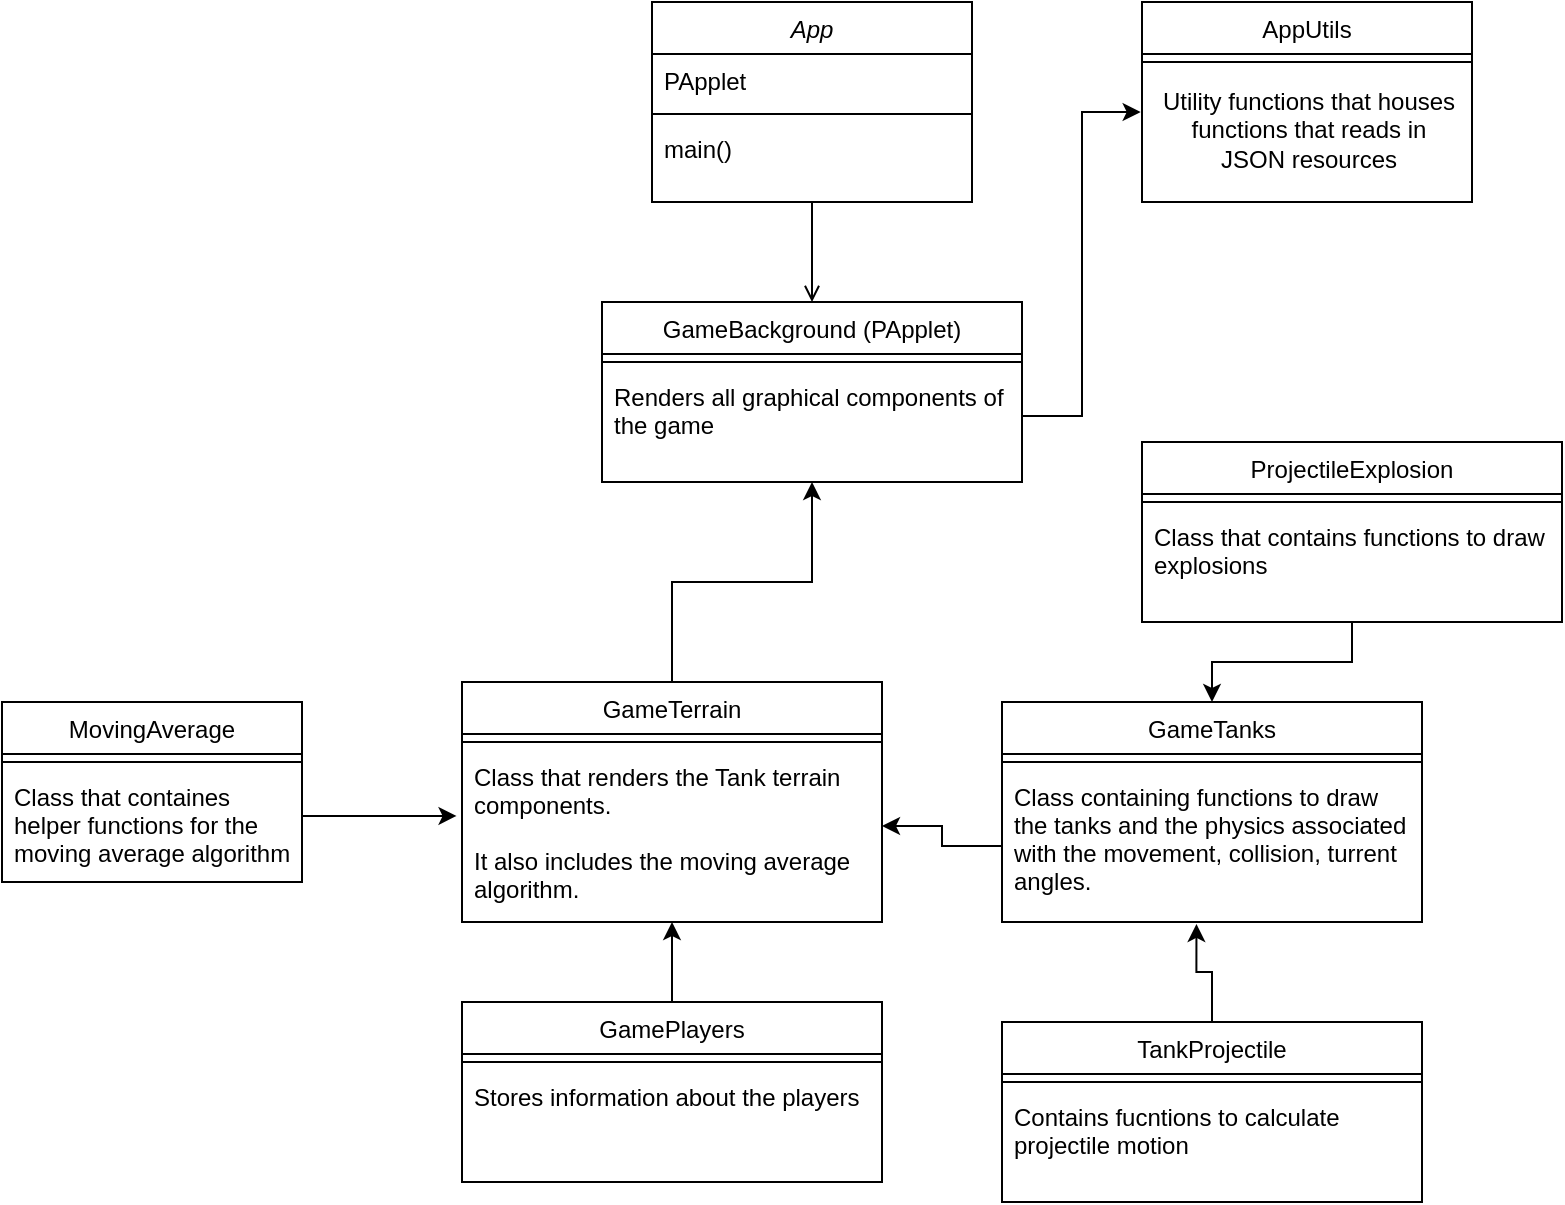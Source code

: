 <mxfile version="24.4.3" type="device">
  <diagram id="C5RBs43oDa-KdzZeNtuy" name="Page-1">
    <mxGraphModel dx="828" dy="523" grid="1" gridSize="10" guides="1" tooltips="1" connect="1" arrows="1" fold="1" page="1" pageScale="1" pageWidth="827" pageHeight="1169" math="0" shadow="0">
      <root>
        <mxCell id="WIyWlLk6GJQsqaUBKTNV-0" />
        <mxCell id="WIyWlLk6GJQsqaUBKTNV-1" parent="WIyWlLk6GJQsqaUBKTNV-0" />
        <mxCell id="zkfFHV4jXpPFQw0GAbJ--0" value="App" style="swimlane;fontStyle=2;align=center;verticalAlign=top;childLayout=stackLayout;horizontal=1;startSize=26;horizontalStack=0;resizeParent=1;resizeLast=0;collapsible=1;marginBottom=0;rounded=0;shadow=0;strokeWidth=1;" parent="WIyWlLk6GJQsqaUBKTNV-1" vertex="1">
          <mxGeometry x="345" y="20" width="160" height="100" as="geometry">
            <mxRectangle x="230" y="140" width="160" height="26" as="alternateBounds" />
          </mxGeometry>
        </mxCell>
        <mxCell id="zkfFHV4jXpPFQw0GAbJ--1" value="PApplet" style="text;align=left;verticalAlign=top;spacingLeft=4;spacingRight=4;overflow=hidden;rotatable=0;points=[[0,0.5],[1,0.5]];portConstraint=eastwest;" parent="zkfFHV4jXpPFQw0GAbJ--0" vertex="1">
          <mxGeometry y="26" width="160" height="26" as="geometry" />
        </mxCell>
        <mxCell id="zkfFHV4jXpPFQw0GAbJ--4" value="" style="line;html=1;strokeWidth=1;align=left;verticalAlign=middle;spacingTop=-1;spacingLeft=3;spacingRight=3;rotatable=0;labelPosition=right;points=[];portConstraint=eastwest;" parent="zkfFHV4jXpPFQw0GAbJ--0" vertex="1">
          <mxGeometry y="52" width="160" height="8" as="geometry" />
        </mxCell>
        <mxCell id="zkfFHV4jXpPFQw0GAbJ--5" value="main()" style="text;align=left;verticalAlign=top;spacingLeft=4;spacingRight=4;overflow=hidden;rotatable=0;points=[[0,0.5],[1,0.5]];portConstraint=eastwest;" parent="zkfFHV4jXpPFQw0GAbJ--0" vertex="1">
          <mxGeometry y="60" width="160" height="26" as="geometry" />
        </mxCell>
        <mxCell id="zkfFHV4jXpPFQw0GAbJ--17" value="GameBackground (PApplet)" style="swimlane;fontStyle=0;align=center;verticalAlign=top;childLayout=stackLayout;horizontal=1;startSize=26;horizontalStack=0;resizeParent=1;resizeLast=0;collapsible=1;marginBottom=0;rounded=0;shadow=0;strokeWidth=1;" parent="WIyWlLk6GJQsqaUBKTNV-1" vertex="1">
          <mxGeometry x="320" y="170" width="210" height="90" as="geometry">
            <mxRectangle x="550" y="140" width="160" height="26" as="alternateBounds" />
          </mxGeometry>
        </mxCell>
        <mxCell id="zkfFHV4jXpPFQw0GAbJ--23" value="" style="line;html=1;strokeWidth=1;align=left;verticalAlign=middle;spacingTop=-1;spacingLeft=3;spacingRight=3;rotatable=0;labelPosition=right;points=[];portConstraint=eastwest;" parent="zkfFHV4jXpPFQw0GAbJ--17" vertex="1">
          <mxGeometry y="26" width="210" height="8" as="geometry" />
        </mxCell>
        <mxCell id="zkfFHV4jXpPFQw0GAbJ--24" value="Renders all graphical components of&#xa;the game" style="text;align=left;verticalAlign=top;spacingLeft=4;spacingRight=4;overflow=hidden;rotatable=0;points=[[0,0.5],[1,0.5]];portConstraint=eastwest;" parent="zkfFHV4jXpPFQw0GAbJ--17" vertex="1">
          <mxGeometry y="34" width="210" height="46" as="geometry" />
        </mxCell>
        <mxCell id="zkfFHV4jXpPFQw0GAbJ--26" value="" style="endArrow=open;shadow=0;strokeWidth=1;rounded=0;curved=0;endFill=1;edgeStyle=elbowEdgeStyle;elbow=vertical;" parent="WIyWlLk6GJQsqaUBKTNV-1" source="zkfFHV4jXpPFQw0GAbJ--0" target="zkfFHV4jXpPFQw0GAbJ--17" edge="1">
          <mxGeometry x="0.5" y="41" relative="1" as="geometry">
            <mxPoint x="380" y="192" as="sourcePoint" />
            <mxPoint x="540" y="192" as="targetPoint" />
            <mxPoint x="-40" y="32" as="offset" />
          </mxGeometry>
        </mxCell>
        <mxCell id="Y1OPJkW-phK3VtAJdwJl-1" value="AppUtils" style="swimlane;fontStyle=0;align=center;verticalAlign=top;childLayout=stackLayout;horizontal=1;startSize=26;horizontalStack=0;resizeParent=1;resizeLast=0;collapsible=1;marginBottom=0;rounded=0;shadow=0;strokeWidth=1;" vertex="1" parent="WIyWlLk6GJQsqaUBKTNV-1">
          <mxGeometry x="590" y="20" width="165" height="100" as="geometry">
            <mxRectangle x="340" y="380" width="170" height="26" as="alternateBounds" />
          </mxGeometry>
        </mxCell>
        <mxCell id="Y1OPJkW-phK3VtAJdwJl-3" value="" style="line;html=1;strokeWidth=1;align=left;verticalAlign=middle;spacingTop=-1;spacingLeft=3;spacingRight=3;rotatable=0;labelPosition=right;points=[];portConstraint=eastwest;" vertex="1" parent="Y1OPJkW-phK3VtAJdwJl-1">
          <mxGeometry y="26" width="165" height="8" as="geometry" />
        </mxCell>
        <mxCell id="Y1OPJkW-phK3VtAJdwJl-4" value="Utility functions that houses&lt;div&gt;functions that reads in&lt;/div&gt;&lt;div&gt;JSON resources&lt;/div&gt;" style="text;html=1;align=center;verticalAlign=middle;resizable=0;points=[];autosize=1;strokeColor=none;fillColor=none;" vertex="1" parent="Y1OPJkW-phK3VtAJdwJl-1">
          <mxGeometry y="34" width="165" height="60" as="geometry" />
        </mxCell>
        <mxCell id="Y1OPJkW-phK3VtAJdwJl-5" style="edgeStyle=orthogonalEdgeStyle;rounded=0;orthogonalLoop=1;jettySize=auto;html=1;exitX=1;exitY=0.5;exitDx=0;exitDy=0;entryX=-0.004;entryY=0.35;entryDx=0;entryDy=0;entryPerimeter=0;" edge="1" parent="WIyWlLk6GJQsqaUBKTNV-1" source="zkfFHV4jXpPFQw0GAbJ--24" target="Y1OPJkW-phK3VtAJdwJl-4">
          <mxGeometry relative="1" as="geometry" />
        </mxCell>
        <mxCell id="Y1OPJkW-phK3VtAJdwJl-24" style="edgeStyle=orthogonalEdgeStyle;rounded=0;orthogonalLoop=1;jettySize=auto;html=1;exitX=0.5;exitY=0;exitDx=0;exitDy=0;entryX=0.5;entryY=1;entryDx=0;entryDy=0;" edge="1" parent="WIyWlLk6GJQsqaUBKTNV-1" source="Y1OPJkW-phK3VtAJdwJl-6" target="zkfFHV4jXpPFQw0GAbJ--17">
          <mxGeometry relative="1" as="geometry" />
        </mxCell>
        <mxCell id="Y1OPJkW-phK3VtAJdwJl-6" value="GameTerrain" style="swimlane;fontStyle=0;align=center;verticalAlign=top;childLayout=stackLayout;horizontal=1;startSize=26;horizontalStack=0;resizeParent=1;resizeLast=0;collapsible=1;marginBottom=0;rounded=0;shadow=0;strokeWidth=1;" vertex="1" parent="WIyWlLk6GJQsqaUBKTNV-1">
          <mxGeometry x="250" y="360" width="210" height="120" as="geometry">
            <mxRectangle x="550" y="140" width="160" height="26" as="alternateBounds" />
          </mxGeometry>
        </mxCell>
        <mxCell id="Y1OPJkW-phK3VtAJdwJl-7" value="" style="line;html=1;strokeWidth=1;align=left;verticalAlign=middle;spacingTop=-1;spacingLeft=3;spacingRight=3;rotatable=0;labelPosition=right;points=[];portConstraint=eastwest;" vertex="1" parent="Y1OPJkW-phK3VtAJdwJl-6">
          <mxGeometry y="26" width="210" height="8" as="geometry" />
        </mxCell>
        <mxCell id="Y1OPJkW-phK3VtAJdwJl-8" value="Class that renders the Tank terrain&#xa;components.&#xa;&#xa;It also includes the moving average&#xa;algorithm." style="text;align=left;verticalAlign=top;spacingLeft=4;spacingRight=4;overflow=hidden;rotatable=0;points=[[0,0.5],[1,0.5]];portConstraint=eastwest;" vertex="1" parent="Y1OPJkW-phK3VtAJdwJl-6">
          <mxGeometry y="34" width="210" height="76" as="geometry" />
        </mxCell>
        <mxCell id="Y1OPJkW-phK3VtAJdwJl-12" style="edgeStyle=orthogonalEdgeStyle;rounded=0;orthogonalLoop=1;jettySize=auto;html=1;exitX=0.5;exitY=0;exitDx=0;exitDy=0;entryX=0.5;entryY=1;entryDx=0;entryDy=0;" edge="1" parent="WIyWlLk6GJQsqaUBKTNV-1" source="Y1OPJkW-phK3VtAJdwJl-9" target="Y1OPJkW-phK3VtAJdwJl-6">
          <mxGeometry relative="1" as="geometry" />
        </mxCell>
        <mxCell id="Y1OPJkW-phK3VtAJdwJl-9" value="GamePlayers" style="swimlane;fontStyle=0;align=center;verticalAlign=top;childLayout=stackLayout;horizontal=1;startSize=26;horizontalStack=0;resizeParent=1;resizeLast=0;collapsible=1;marginBottom=0;rounded=0;shadow=0;strokeWidth=1;" vertex="1" parent="WIyWlLk6GJQsqaUBKTNV-1">
          <mxGeometry x="250" y="520" width="210" height="90" as="geometry">
            <mxRectangle x="550" y="140" width="160" height="26" as="alternateBounds" />
          </mxGeometry>
        </mxCell>
        <mxCell id="Y1OPJkW-phK3VtAJdwJl-10" value="" style="line;html=1;strokeWidth=1;align=left;verticalAlign=middle;spacingTop=-1;spacingLeft=3;spacingRight=3;rotatable=0;labelPosition=right;points=[];portConstraint=eastwest;" vertex="1" parent="Y1OPJkW-phK3VtAJdwJl-9">
          <mxGeometry y="26" width="210" height="8" as="geometry" />
        </mxCell>
        <mxCell id="Y1OPJkW-phK3VtAJdwJl-11" value="Stores information about the players" style="text;align=left;verticalAlign=top;spacingLeft=4;spacingRight=4;overflow=hidden;rotatable=0;points=[[0,0.5],[1,0.5]];portConstraint=eastwest;" vertex="1" parent="Y1OPJkW-phK3VtAJdwJl-9">
          <mxGeometry y="34" width="210" height="46" as="geometry" />
        </mxCell>
        <mxCell id="Y1OPJkW-phK3VtAJdwJl-13" value="GameTanks" style="swimlane;fontStyle=0;align=center;verticalAlign=top;childLayout=stackLayout;horizontal=1;startSize=26;horizontalStack=0;resizeParent=1;resizeLast=0;collapsible=1;marginBottom=0;rounded=0;shadow=0;strokeWidth=1;" vertex="1" parent="WIyWlLk6GJQsqaUBKTNV-1">
          <mxGeometry x="520" y="370" width="210" height="110" as="geometry">
            <mxRectangle x="550" y="140" width="160" height="26" as="alternateBounds" />
          </mxGeometry>
        </mxCell>
        <mxCell id="Y1OPJkW-phK3VtAJdwJl-14" value="" style="line;html=1;strokeWidth=1;align=left;verticalAlign=middle;spacingTop=-1;spacingLeft=3;spacingRight=3;rotatable=0;labelPosition=right;points=[];portConstraint=eastwest;" vertex="1" parent="Y1OPJkW-phK3VtAJdwJl-13">
          <mxGeometry y="26" width="210" height="8" as="geometry" />
        </mxCell>
        <mxCell id="Y1OPJkW-phK3VtAJdwJl-15" value="Class containing functions to draw&#xa;the tanks and the physics associated&#xa;with the movement, collision, turrent&#xa;angles." style="text;align=left;verticalAlign=top;spacingLeft=4;spacingRight=4;overflow=hidden;rotatable=0;points=[[0,0.5],[1,0.5]];portConstraint=eastwest;" vertex="1" parent="Y1OPJkW-phK3VtAJdwJl-13">
          <mxGeometry y="34" width="210" height="76" as="geometry" />
        </mxCell>
        <mxCell id="Y1OPJkW-phK3VtAJdwJl-16" style="edgeStyle=orthogonalEdgeStyle;rounded=0;orthogonalLoop=1;jettySize=auto;html=1;exitX=0;exitY=0.5;exitDx=0;exitDy=0;" edge="1" parent="WIyWlLk6GJQsqaUBKTNV-1" source="Y1OPJkW-phK3VtAJdwJl-15" target="Y1OPJkW-phK3VtAJdwJl-8">
          <mxGeometry relative="1" as="geometry" />
        </mxCell>
        <mxCell id="Y1OPJkW-phK3VtAJdwJl-18" value="TankProjectile" style="swimlane;fontStyle=0;align=center;verticalAlign=top;childLayout=stackLayout;horizontal=1;startSize=26;horizontalStack=0;resizeParent=1;resizeLast=0;collapsible=1;marginBottom=0;rounded=0;shadow=0;strokeWidth=1;" vertex="1" parent="WIyWlLk6GJQsqaUBKTNV-1">
          <mxGeometry x="520" y="530" width="210" height="90" as="geometry">
            <mxRectangle x="550" y="140" width="160" height="26" as="alternateBounds" />
          </mxGeometry>
        </mxCell>
        <mxCell id="Y1OPJkW-phK3VtAJdwJl-19" value="" style="line;html=1;strokeWidth=1;align=left;verticalAlign=middle;spacingTop=-1;spacingLeft=3;spacingRight=3;rotatable=0;labelPosition=right;points=[];portConstraint=eastwest;" vertex="1" parent="Y1OPJkW-phK3VtAJdwJl-18">
          <mxGeometry y="26" width="210" height="8" as="geometry" />
        </mxCell>
        <mxCell id="Y1OPJkW-phK3VtAJdwJl-20" value="Contains fucntions to calculate&#xa;projectile motion" style="text;align=left;verticalAlign=top;spacingLeft=4;spacingRight=4;overflow=hidden;rotatable=0;points=[[0,0.5],[1,0.5]];portConstraint=eastwest;" vertex="1" parent="Y1OPJkW-phK3VtAJdwJl-18">
          <mxGeometry y="34" width="210" height="46" as="geometry" />
        </mxCell>
        <mxCell id="Y1OPJkW-phK3VtAJdwJl-21" value="MovingAverage" style="swimlane;fontStyle=0;align=center;verticalAlign=top;childLayout=stackLayout;horizontal=1;startSize=26;horizontalStack=0;resizeParent=1;resizeLast=0;collapsible=1;marginBottom=0;rounded=0;shadow=0;strokeWidth=1;" vertex="1" parent="WIyWlLk6GJQsqaUBKTNV-1">
          <mxGeometry x="20" y="370" width="150" height="90" as="geometry">
            <mxRectangle x="550" y="140" width="160" height="26" as="alternateBounds" />
          </mxGeometry>
        </mxCell>
        <mxCell id="Y1OPJkW-phK3VtAJdwJl-22" value="" style="line;html=1;strokeWidth=1;align=left;verticalAlign=middle;spacingTop=-1;spacingLeft=3;spacingRight=3;rotatable=0;labelPosition=right;points=[];portConstraint=eastwest;" vertex="1" parent="Y1OPJkW-phK3VtAJdwJl-21">
          <mxGeometry y="26" width="150" height="8" as="geometry" />
        </mxCell>
        <mxCell id="Y1OPJkW-phK3VtAJdwJl-23" value="Class that containes&#xa;helper functions for the&#xa;moving average algorithm." style="text;align=left;verticalAlign=top;spacingLeft=4;spacingRight=4;overflow=hidden;rotatable=0;points=[[0,0.5],[1,0.5]];portConstraint=eastwest;" vertex="1" parent="Y1OPJkW-phK3VtAJdwJl-21">
          <mxGeometry y="34" width="150" height="46" as="geometry" />
        </mxCell>
        <mxCell id="Y1OPJkW-phK3VtAJdwJl-25" style="edgeStyle=orthogonalEdgeStyle;rounded=0;orthogonalLoop=1;jettySize=auto;html=1;exitX=1;exitY=0.5;exitDx=0;exitDy=0;entryX=-0.013;entryY=0.434;entryDx=0;entryDy=0;entryPerimeter=0;" edge="1" parent="WIyWlLk6GJQsqaUBKTNV-1" source="Y1OPJkW-phK3VtAJdwJl-23" target="Y1OPJkW-phK3VtAJdwJl-8">
          <mxGeometry relative="1" as="geometry" />
        </mxCell>
        <mxCell id="Y1OPJkW-phK3VtAJdwJl-26" style="edgeStyle=orthogonalEdgeStyle;rounded=0;orthogonalLoop=1;jettySize=auto;html=1;exitX=0.5;exitY=0;exitDx=0;exitDy=0;entryX=0.463;entryY=1.013;entryDx=0;entryDy=0;entryPerimeter=0;" edge="1" parent="WIyWlLk6GJQsqaUBKTNV-1" source="Y1OPJkW-phK3VtAJdwJl-18" target="Y1OPJkW-phK3VtAJdwJl-15">
          <mxGeometry relative="1" as="geometry" />
        </mxCell>
        <mxCell id="Y1OPJkW-phK3VtAJdwJl-30" style="edgeStyle=orthogonalEdgeStyle;rounded=0;orthogonalLoop=1;jettySize=auto;html=1;exitX=0.5;exitY=1;exitDx=0;exitDy=0;entryX=0.5;entryY=0;entryDx=0;entryDy=0;" edge="1" parent="WIyWlLk6GJQsqaUBKTNV-1" source="Y1OPJkW-phK3VtAJdwJl-27" target="Y1OPJkW-phK3VtAJdwJl-13">
          <mxGeometry relative="1" as="geometry" />
        </mxCell>
        <mxCell id="Y1OPJkW-phK3VtAJdwJl-27" value="ProjectileExplosion" style="swimlane;fontStyle=0;align=center;verticalAlign=top;childLayout=stackLayout;horizontal=1;startSize=26;horizontalStack=0;resizeParent=1;resizeLast=0;collapsible=1;marginBottom=0;rounded=0;shadow=0;strokeWidth=1;" vertex="1" parent="WIyWlLk6GJQsqaUBKTNV-1">
          <mxGeometry x="590" y="240" width="210" height="90" as="geometry">
            <mxRectangle x="550" y="140" width="160" height="26" as="alternateBounds" />
          </mxGeometry>
        </mxCell>
        <mxCell id="Y1OPJkW-phK3VtAJdwJl-28" value="" style="line;html=1;strokeWidth=1;align=left;verticalAlign=middle;spacingTop=-1;spacingLeft=3;spacingRight=3;rotatable=0;labelPosition=right;points=[];portConstraint=eastwest;" vertex="1" parent="Y1OPJkW-phK3VtAJdwJl-27">
          <mxGeometry y="26" width="210" height="8" as="geometry" />
        </mxCell>
        <mxCell id="Y1OPJkW-phK3VtAJdwJl-29" value="Class that contains functions to draw&#xa;explosions" style="text;align=left;verticalAlign=top;spacingLeft=4;spacingRight=4;overflow=hidden;rotatable=0;points=[[0,0.5],[1,0.5]];portConstraint=eastwest;" vertex="1" parent="Y1OPJkW-phK3VtAJdwJl-27">
          <mxGeometry y="34" width="210" height="46" as="geometry" />
        </mxCell>
      </root>
    </mxGraphModel>
  </diagram>
</mxfile>
